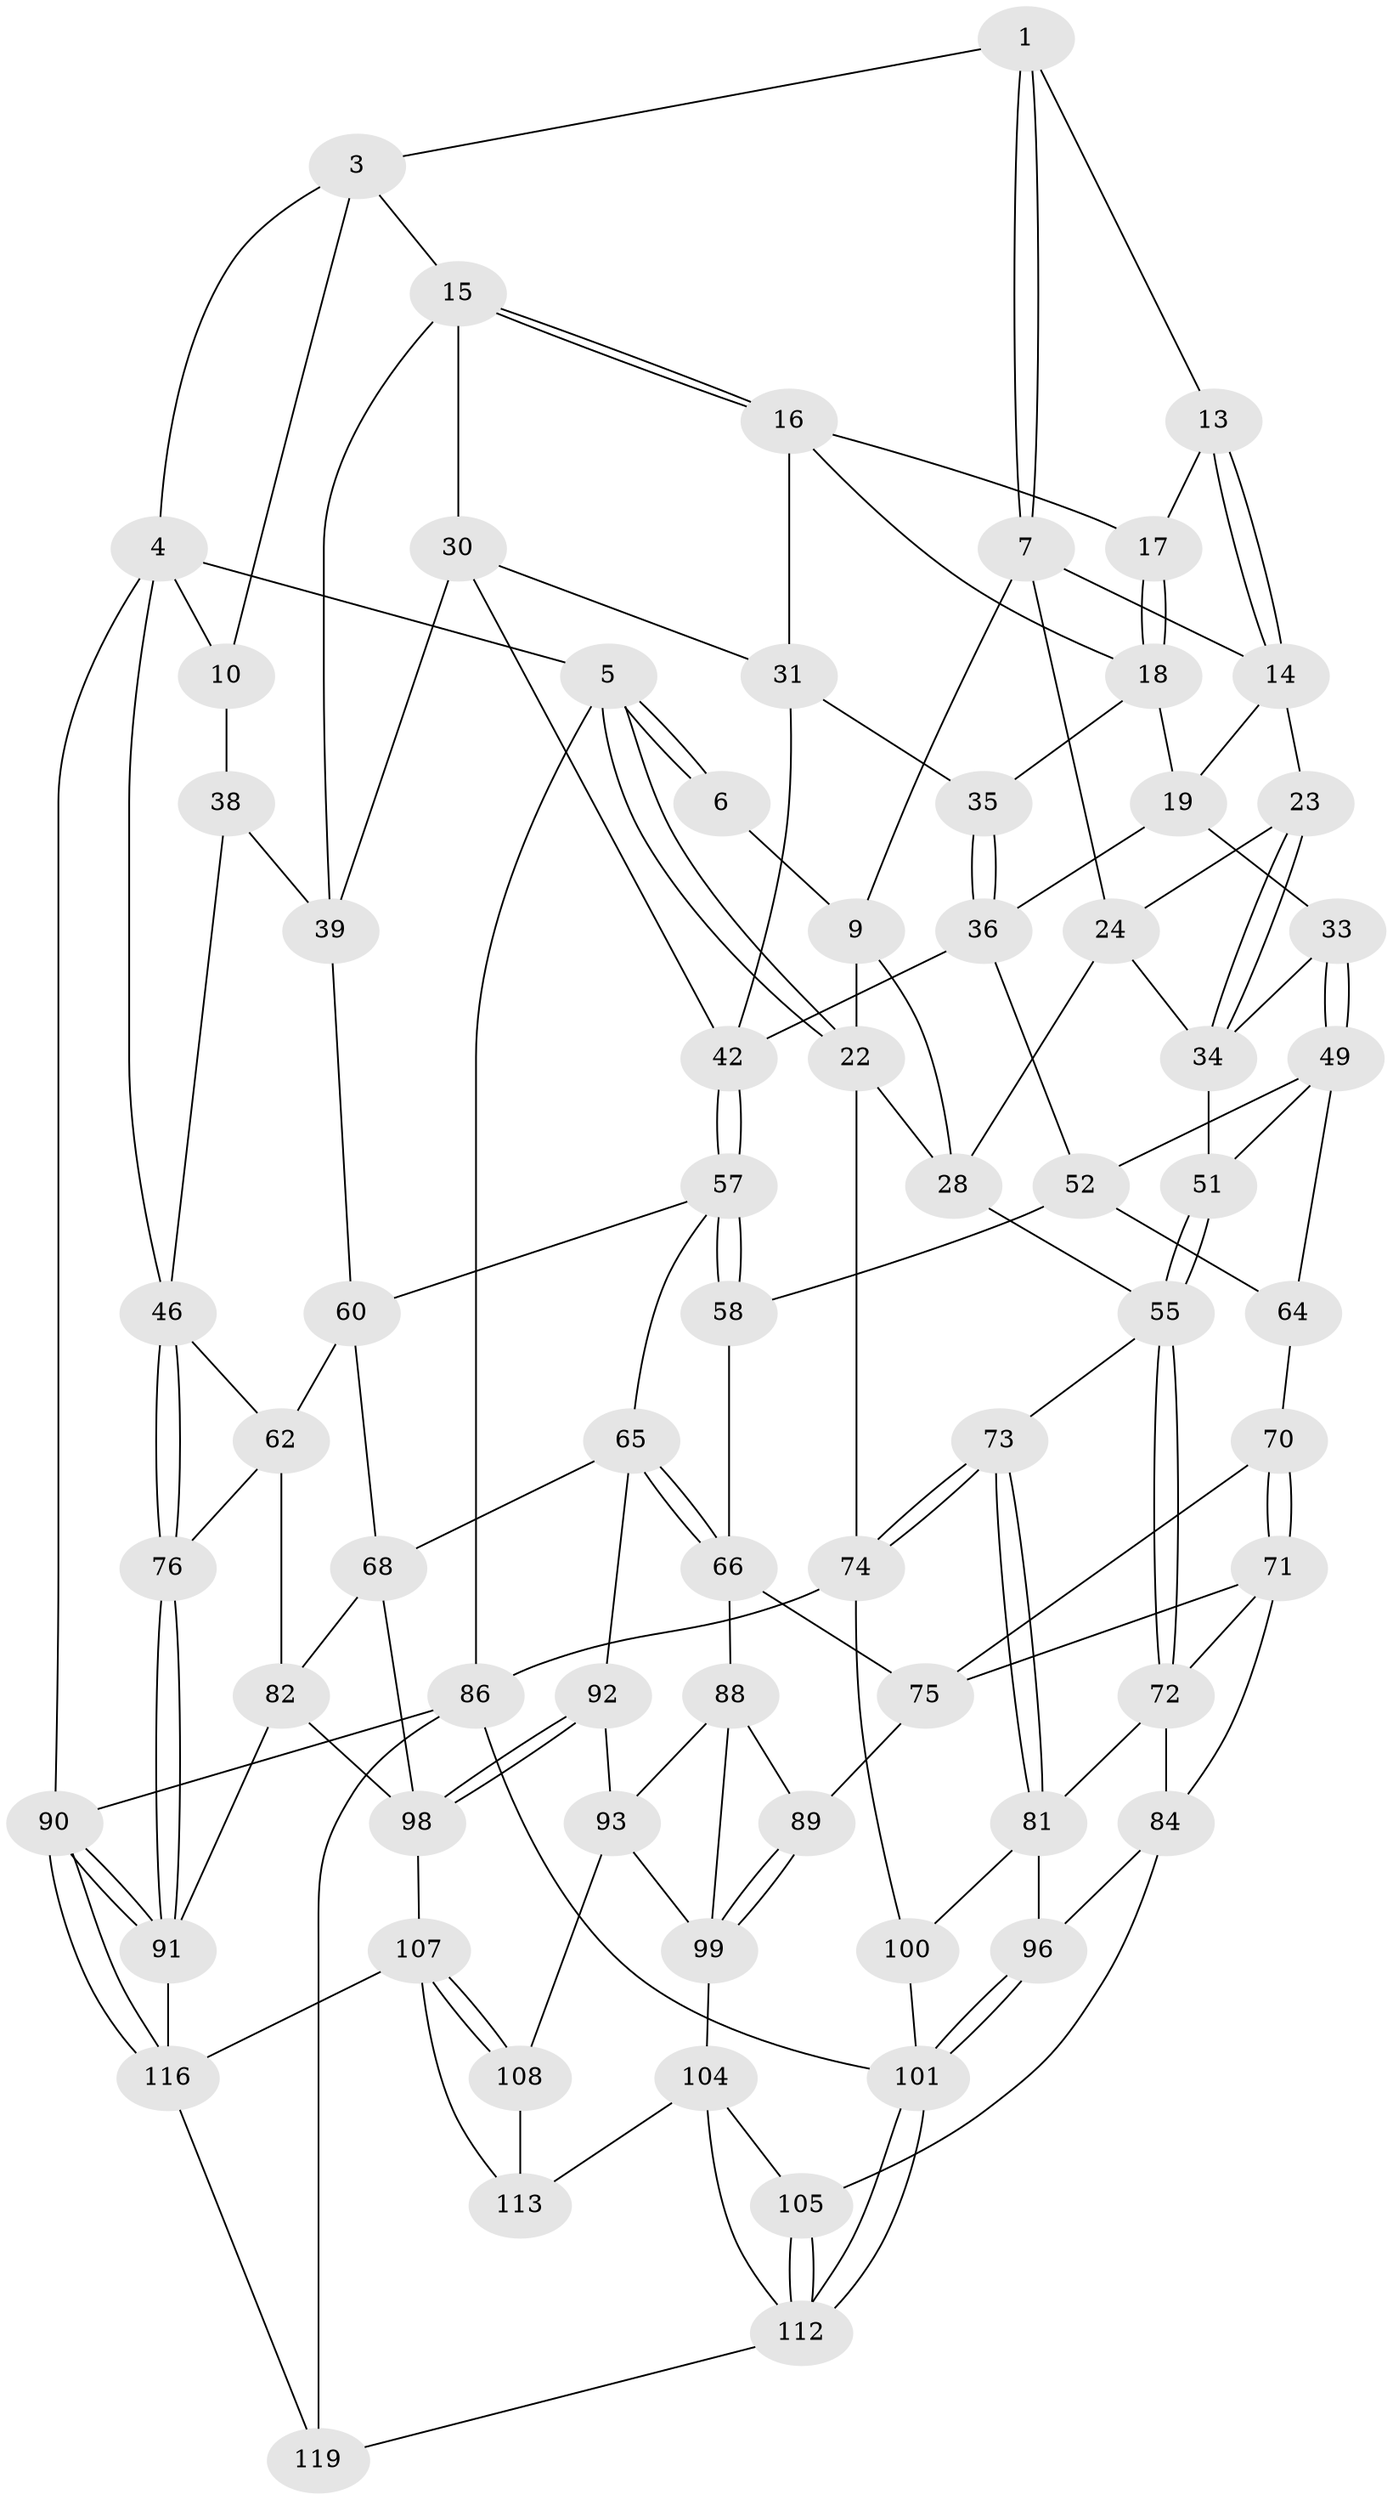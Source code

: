 // Generated by graph-tools (version 1.1) at 2025/24/03/03/25 07:24:37]
// undirected, 71 vertices, 158 edges
graph export_dot {
graph [start="1"]
  node [color=gray90,style=filled];
  1 [pos="+0.17874976555955094+0",super="+2"];
  3 [pos="+0.6794802932990334+0",super="+12"];
  4 [pos="+0.7486087807251328+0",super="+45"];
  5 [pos="+0+0"];
  6 [pos="+0.11333519013202764+0"];
  7 [pos="+0.31656753289250594+0.11142605901057362",super="+8"];
  9 [pos="+0.15379338627017358+0.13160199377582674",super="+21"];
  10 [pos="+0.9987277755896453+0.18667238704799224",super="+11"];
  13 [pos="+0.507753273087326+0.05810312410563541"];
  14 [pos="+0.35004993071400364+0.12324864006325537",super="+20"];
  15 [pos="+0.7062884616785428+0.1979313325586273",super="+29"];
  16 [pos="+0.6233383445498148+0.17157996738815762",super="+25"];
  17 [pos="+0.515729670910263+0.07984977984185193"];
  18 [pos="+0.5013758449136717+0.2218868155576096",super="+26"];
  19 [pos="+0.4020675962896706+0.22665298907888612",super="+32"];
  22 [pos="+0+0.1926188672888209",super="+54"];
  23 [pos="+0.2946796985663224+0.30372820857600513"];
  24 [pos="+0.24272464517074918+0.1728007371439071",super="+27"];
  28 [pos="+0.15837327021672007+0.32159725075313744",super="+53"];
  30 [pos="+0.6488253589911266+0.2828421607861393",super="+41"];
  31 [pos="+0.6120226547977464+0.2904948898543149",super="+37"];
  33 [pos="+0.3275065192242878+0.32987740585189335"];
  34 [pos="+0.2933892976533215+0.30982317009842175",super="+48"];
  35 [pos="+0.507934380684446+0.2570997302715076"];
  36 [pos="+0.44185187146044363+0.34955562640436527",super="+44"];
  38 [pos="+0.7923164734881798+0.394896462352316"];
  39 [pos="+0.7880886203072252+0.395216140896136",super="+40"];
  42 [pos="+0.5909245655981287+0.385154992475812",super="+43"];
  46 [pos="+1+0.42276243691121096",super="+47"];
  49 [pos="+0.3327818729671044+0.43605428759204484",super="+50"];
  51 [pos="+0.19601690383744552+0.4879447166702325"];
  52 [pos="+0.4496024144875107+0.4304291130957955",super="+59"];
  55 [pos="+0.1924130324484515+0.49241197983781887",super="+56"];
  57 [pos="+0.5850307893162333+0.429873718590836",super="+61"];
  58 [pos="+0.48321148680036946+0.501516830280111"];
  60 [pos="+0.7164462634889781+0.4538171789958381",super="+63"];
  62 [pos="+0.865088319759648+0.5170378588998078",super="+77"];
  64 [pos="+0.3219961748113338+0.5165882712074952"];
  65 [pos="+0.6172742673160195+0.6165128689761491",super="+69"];
  66 [pos="+0.5084016816606431+0.5817595787504882",super="+67"];
  68 [pos="+0.7664108075737396+0.635278982776135",super="+83"];
  70 [pos="+0.33406213307717425+0.5505931908585395"];
  71 [pos="+0.2645074187397813+0.6200438143428646",super="+79"];
  72 [pos="+0.18741100448574718+0.5449320197349663",super="+80"];
  73 [pos="+0+0.6059819147977189"];
  74 [pos="+0+0.6076960840220103",super="+85"];
  75 [pos="+0.3414898742047975+0.5634883269517611",super="+78"];
  76 [pos="+1+0.7142102421678166"];
  81 [pos="+0.12075440261425062+0.6401409144693042",super="+97"];
  82 [pos="+0.8753729890675686+0.7174415925712474",super="+110"];
  84 [pos="+0.31996378952516924+0.733980920521053",super="+95"];
  86 [pos="+0+1",super="+87"];
  88 [pos="+0.48698717873802205+0.6056426068862311",super="+94"];
  89 [pos="+0.37724701659332177+0.6829526220587825"];
  90 [pos="+1+1"];
  91 [pos="+1+0.787047914637277",super="+111"];
  92 [pos="+0.6249697412288082+0.6722703763829582"];
  93 [pos="+0.5788667309073567+0.7563060296035193",super="+109"];
  96 [pos="+0.2004609961228528+0.8424074495254034"];
  98 [pos="+0.7229217794952583+0.8111006763525199",super="+106"];
  99 [pos="+0.504945641428949+0.771231142701336",super="+103"];
  100 [pos="+0.03874425704774047+0.7534656140979412"];
  101 [pos="+0.19816779193866446+0.8458187435584703",super="+102"];
  104 [pos="+0.43521098703191047+0.8670207367304879",super="+114"];
  105 [pos="+0.34618599646842657+0.8197250015850984"];
  107 [pos="+0.6812832335907519+0.9156335259537336",super="+118"];
  108 [pos="+0.6439572711553506+0.8877027825979313"];
  112 [pos="+0.3039950410026549+1",super="+115"];
  113 [pos="+0.4480841872660556+0.9299838653843514"];
  116 [pos="+1+1",super="+117"];
  119 [pos="+0.31788990989837007+1"];
  1 -- 7;
  1 -- 7;
  1 -- 3;
  1 -- 13;
  3 -- 4;
  3 -- 15;
  3 -- 10;
  4 -- 5;
  4 -- 10 [weight=2];
  4 -- 90;
  4 -- 46;
  5 -- 6;
  5 -- 6;
  5 -- 22;
  5 -- 22;
  5 -- 86;
  6 -- 9;
  7 -- 14;
  7 -- 24;
  7 -- 9;
  9 -- 28;
  9 -- 22;
  10 -- 38;
  13 -- 14;
  13 -- 14;
  13 -- 17;
  14 -- 19;
  14 -- 23;
  15 -- 16;
  15 -- 16;
  15 -- 39;
  15 -- 30;
  16 -- 17;
  16 -- 18;
  16 -- 31;
  17 -- 18;
  17 -- 18;
  18 -- 19;
  18 -- 35;
  19 -- 33;
  19 -- 36;
  22 -- 74;
  22 -- 28;
  23 -- 24;
  23 -- 34;
  23 -- 34;
  24 -- 34;
  24 -- 28;
  28 -- 55;
  30 -- 31;
  30 -- 42;
  30 -- 39;
  31 -- 42;
  31 -- 35;
  33 -- 34;
  33 -- 49;
  33 -- 49;
  34 -- 51;
  35 -- 36;
  35 -- 36;
  36 -- 42;
  36 -- 52;
  38 -- 39;
  38 -- 46;
  39 -- 60;
  42 -- 57;
  42 -- 57;
  46 -- 76;
  46 -- 76;
  46 -- 62;
  49 -- 52;
  49 -- 64;
  49 -- 51;
  51 -- 55;
  51 -- 55;
  52 -- 64;
  52 -- 58;
  55 -- 72;
  55 -- 72;
  55 -- 73;
  57 -- 58;
  57 -- 58;
  57 -- 65;
  57 -- 60;
  58 -- 66;
  60 -- 62;
  60 -- 68;
  62 -- 82;
  62 -- 76;
  64 -- 70;
  65 -- 66;
  65 -- 66;
  65 -- 68;
  65 -- 92;
  66 -- 88;
  66 -- 75;
  68 -- 82;
  68 -- 98;
  70 -- 71;
  70 -- 71;
  70 -- 75;
  71 -- 72;
  71 -- 84;
  71 -- 75;
  72 -- 81;
  72 -- 84;
  73 -- 74;
  73 -- 74;
  73 -- 81;
  73 -- 81;
  74 -- 100;
  74 -- 86;
  75 -- 89;
  76 -- 91;
  76 -- 91;
  81 -- 96;
  81 -- 100;
  82 -- 91;
  82 -- 98;
  84 -- 96;
  84 -- 105;
  86 -- 101;
  86 -- 90;
  86 -- 119;
  88 -- 89;
  88 -- 99;
  88 -- 93;
  89 -- 99;
  89 -- 99;
  90 -- 91;
  90 -- 91;
  90 -- 116;
  90 -- 116;
  91 -- 116;
  92 -- 93;
  92 -- 98;
  92 -- 98;
  93 -- 108;
  93 -- 99;
  96 -- 101;
  96 -- 101;
  98 -- 107;
  99 -- 104;
  100 -- 101;
  101 -- 112;
  101 -- 112;
  104 -- 105;
  104 -- 113;
  104 -- 112;
  105 -- 112;
  105 -- 112;
  107 -- 108;
  107 -- 108;
  107 -- 113;
  107 -- 116;
  108 -- 113;
  112 -- 119;
  116 -- 119;
}
